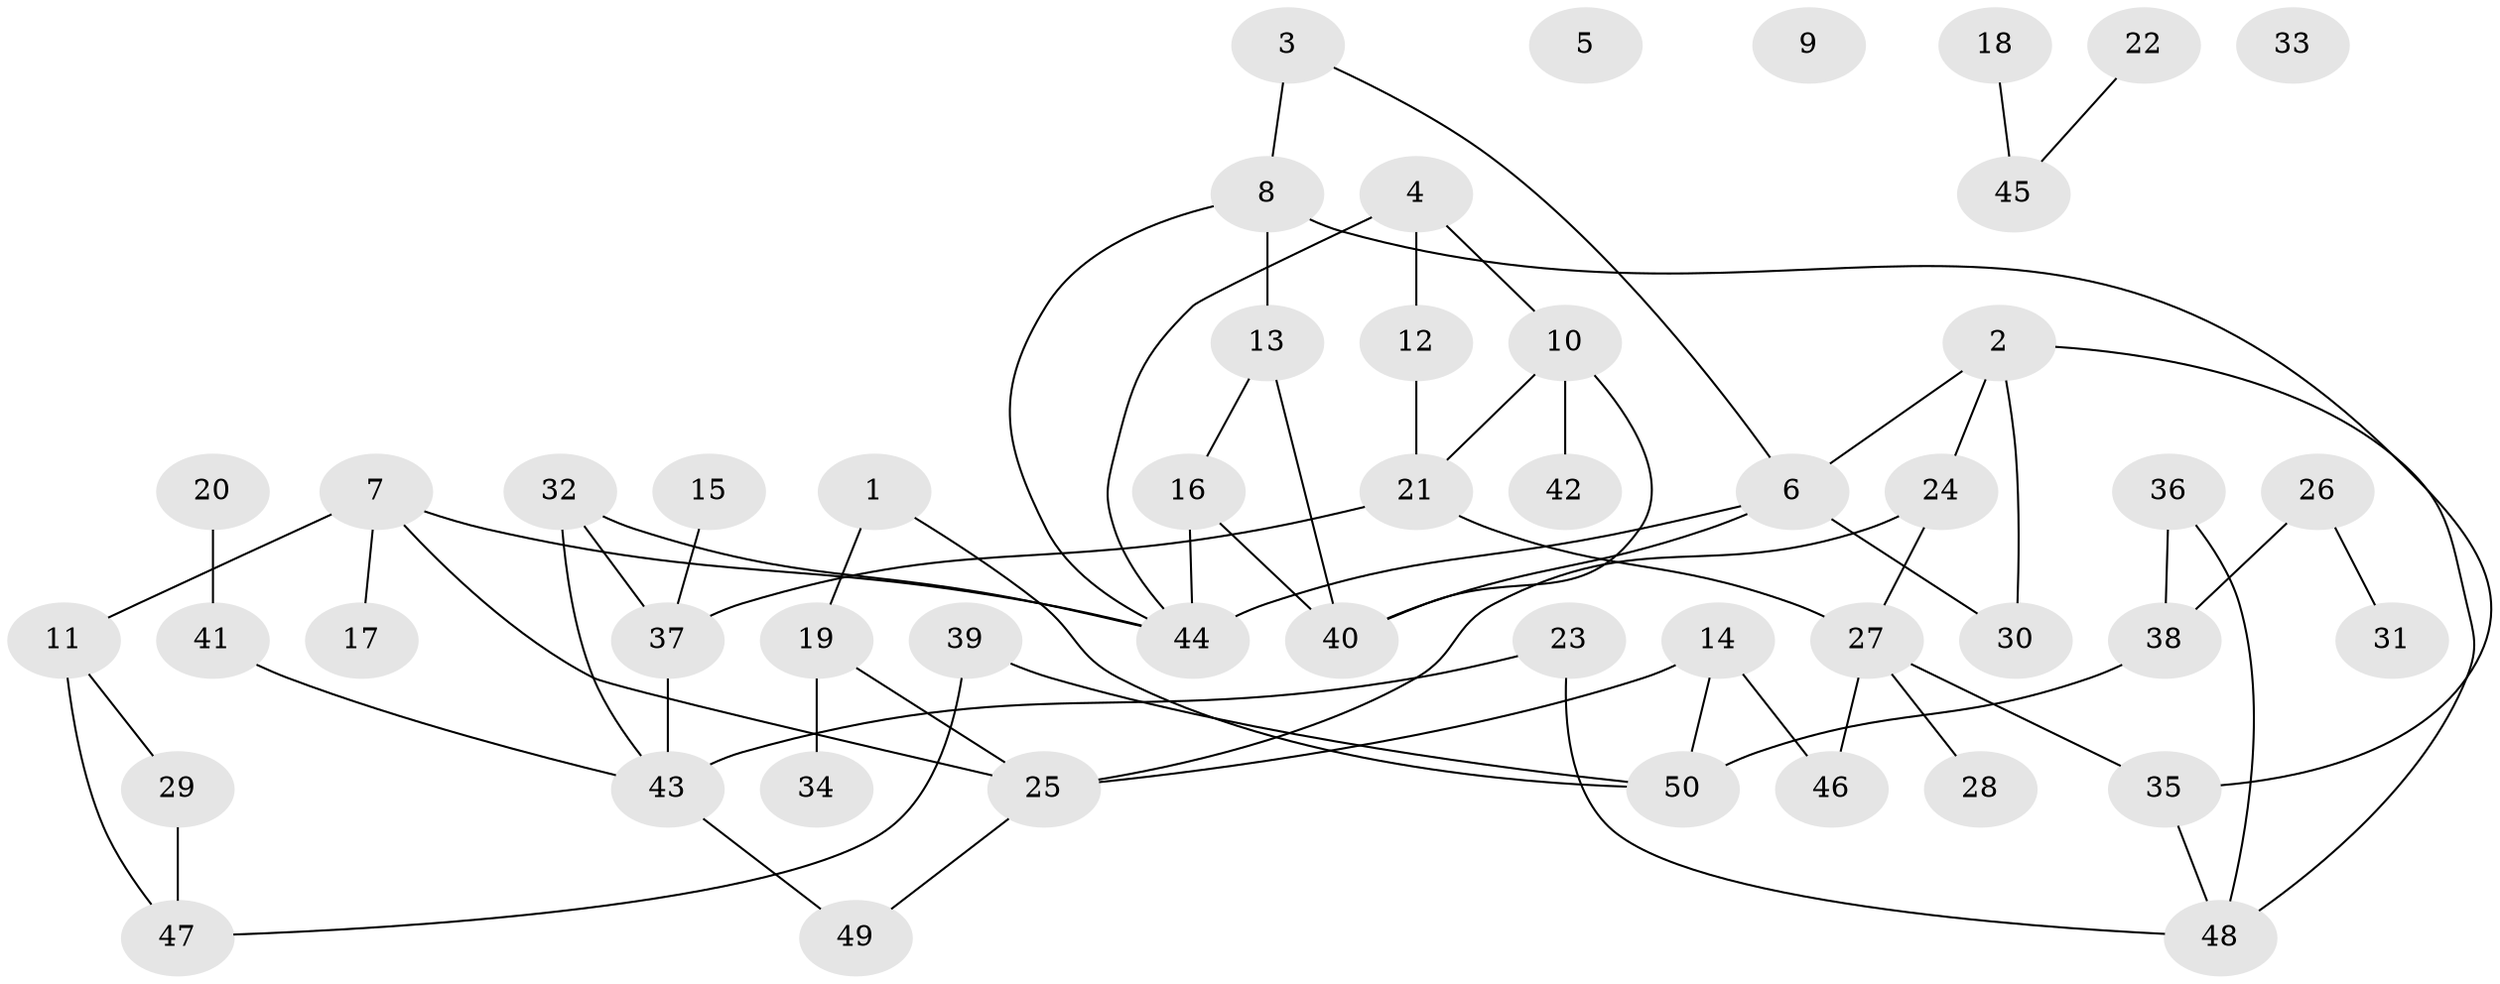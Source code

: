 // Generated by graph-tools (version 1.1) at 2025/49/03/09/25 03:49:09]
// undirected, 50 vertices, 65 edges
graph export_dot {
graph [start="1"]
  node [color=gray90,style=filled];
  1;
  2;
  3;
  4;
  5;
  6;
  7;
  8;
  9;
  10;
  11;
  12;
  13;
  14;
  15;
  16;
  17;
  18;
  19;
  20;
  21;
  22;
  23;
  24;
  25;
  26;
  27;
  28;
  29;
  30;
  31;
  32;
  33;
  34;
  35;
  36;
  37;
  38;
  39;
  40;
  41;
  42;
  43;
  44;
  45;
  46;
  47;
  48;
  49;
  50;
  1 -- 19;
  1 -- 50;
  2 -- 6;
  2 -- 24;
  2 -- 30;
  2 -- 48;
  3 -- 6;
  3 -- 8;
  4 -- 10;
  4 -- 12;
  4 -- 44;
  6 -- 30;
  6 -- 40;
  6 -- 44;
  7 -- 11;
  7 -- 17;
  7 -- 25;
  7 -- 44;
  8 -- 13;
  8 -- 35;
  8 -- 44;
  10 -- 21;
  10 -- 40;
  10 -- 42;
  11 -- 29;
  11 -- 47;
  12 -- 21;
  13 -- 16;
  13 -- 40;
  14 -- 25;
  14 -- 46;
  14 -- 50;
  15 -- 37;
  16 -- 40;
  16 -- 44;
  18 -- 45;
  19 -- 25;
  19 -- 34;
  20 -- 41;
  21 -- 27;
  21 -- 37;
  22 -- 45;
  23 -- 43;
  23 -- 48;
  24 -- 25;
  24 -- 27;
  25 -- 49;
  26 -- 31;
  26 -- 38;
  27 -- 28;
  27 -- 35;
  27 -- 46;
  29 -- 47;
  32 -- 37;
  32 -- 43;
  32 -- 44;
  35 -- 48;
  36 -- 38;
  36 -- 48;
  37 -- 43;
  38 -- 50;
  39 -- 47;
  39 -- 50;
  41 -- 43;
  43 -- 49;
}
